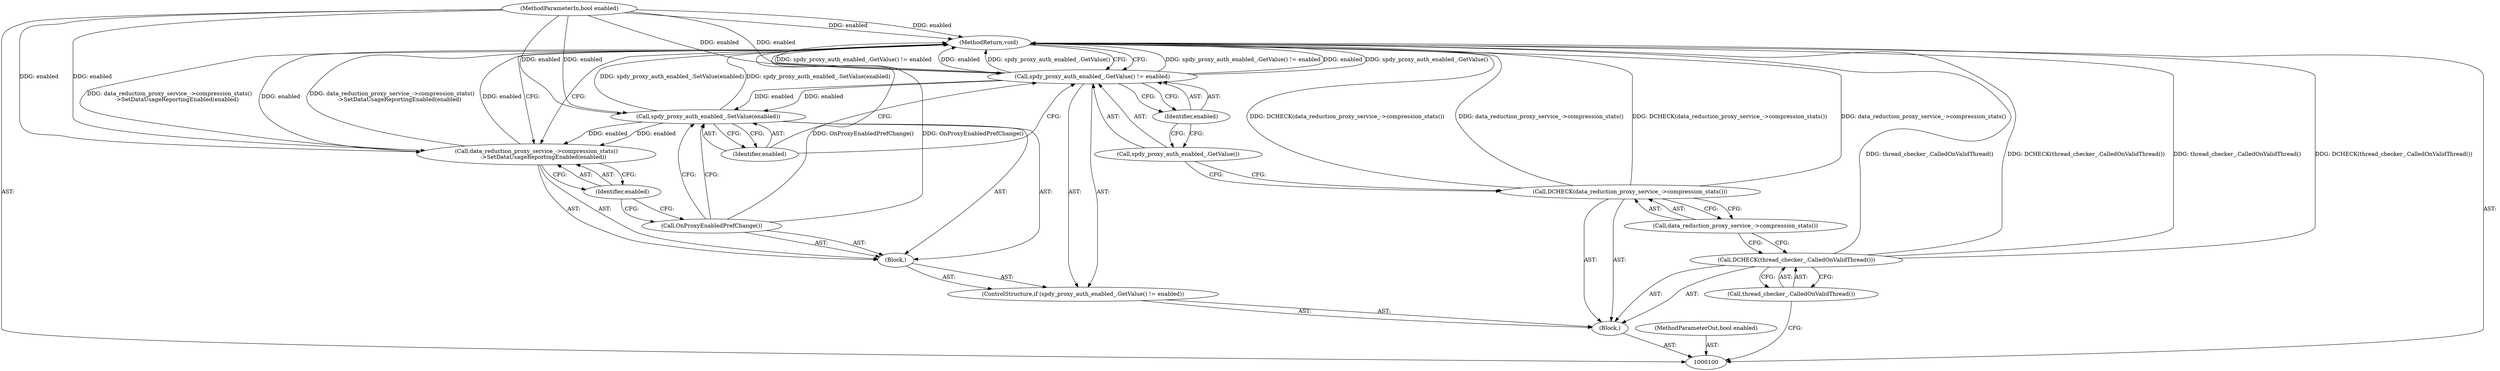 digraph "1_Chrome_c995d4fe5e96f4d6d4a88b7867279b08e72d2579_10" {
"1000117" [label="(MethodReturn,void)"];
"1000101" [label="(MethodParameterIn,bool enabled)"];
"1000150" [label="(MethodParameterOut,bool enabled)"];
"1000102" [label="(Block,)"];
"1000104" [label="(Call,thread_checker_.CalledOnValidThread())"];
"1000103" [label="(Call,DCHECK(thread_checker_.CalledOnValidThread()))"];
"1000106" [label="(Call,data_reduction_proxy_service_->compression_stats())"];
"1000105" [label="(Call,DCHECK(data_reduction_proxy_service_->compression_stats()))"];
"1000107" [label="(ControlStructure,if (spdy_proxy_auth_enabled_.GetValue() != enabled))"];
"1000110" [label="(Identifier,enabled)"];
"1000111" [label="(Block,)"];
"1000108" [label="(Call,spdy_proxy_auth_enabled_.GetValue() != enabled)"];
"1000109" [label="(Call,spdy_proxy_auth_enabled_.GetValue())"];
"1000113" [label="(Identifier,enabled)"];
"1000112" [label="(Call,spdy_proxy_auth_enabled_.SetValue(enabled))"];
"1000114" [label="(Call,OnProxyEnabledPrefChange())"];
"1000115" [label="(Call,data_reduction_proxy_service_->compression_stats()\n        ->SetDataUsageReportingEnabled(enabled))"];
"1000116" [label="(Identifier,enabled)"];
"1000117" -> "1000100"  [label="AST: "];
"1000117" -> "1000115"  [label="CFG: "];
"1000117" -> "1000108"  [label="CFG: "];
"1000108" -> "1000117"  [label="DDG: spdy_proxy_auth_enabled_.GetValue() != enabled"];
"1000108" -> "1000117"  [label="DDG: enabled"];
"1000108" -> "1000117"  [label="DDG: spdy_proxy_auth_enabled_.GetValue()"];
"1000103" -> "1000117"  [label="DDG: thread_checker_.CalledOnValidThread()"];
"1000103" -> "1000117"  [label="DDG: DCHECK(thread_checker_.CalledOnValidThread())"];
"1000105" -> "1000117"  [label="DDG: DCHECK(data_reduction_proxy_service_->compression_stats())"];
"1000105" -> "1000117"  [label="DDG: data_reduction_proxy_service_->compression_stats()"];
"1000114" -> "1000117"  [label="DDG: OnProxyEnabledPrefChange()"];
"1000115" -> "1000117"  [label="DDG: data_reduction_proxy_service_->compression_stats()\n        ->SetDataUsageReportingEnabled(enabled)"];
"1000115" -> "1000117"  [label="DDG: enabled"];
"1000112" -> "1000117"  [label="DDG: spdy_proxy_auth_enabled_.SetValue(enabled)"];
"1000101" -> "1000117"  [label="DDG: enabled"];
"1000101" -> "1000100"  [label="AST: "];
"1000101" -> "1000117"  [label="DDG: enabled"];
"1000101" -> "1000108"  [label="DDG: enabled"];
"1000101" -> "1000112"  [label="DDG: enabled"];
"1000101" -> "1000115"  [label="DDG: enabled"];
"1000150" -> "1000100"  [label="AST: "];
"1000102" -> "1000100"  [label="AST: "];
"1000103" -> "1000102"  [label="AST: "];
"1000105" -> "1000102"  [label="AST: "];
"1000107" -> "1000102"  [label="AST: "];
"1000104" -> "1000103"  [label="AST: "];
"1000104" -> "1000100"  [label="CFG: "];
"1000103" -> "1000104"  [label="CFG: "];
"1000103" -> "1000102"  [label="AST: "];
"1000103" -> "1000104"  [label="CFG: "];
"1000104" -> "1000103"  [label="AST: "];
"1000106" -> "1000103"  [label="CFG: "];
"1000103" -> "1000117"  [label="DDG: thread_checker_.CalledOnValidThread()"];
"1000103" -> "1000117"  [label="DDG: DCHECK(thread_checker_.CalledOnValidThread())"];
"1000106" -> "1000105"  [label="AST: "];
"1000106" -> "1000103"  [label="CFG: "];
"1000105" -> "1000106"  [label="CFG: "];
"1000105" -> "1000102"  [label="AST: "];
"1000105" -> "1000106"  [label="CFG: "];
"1000106" -> "1000105"  [label="AST: "];
"1000109" -> "1000105"  [label="CFG: "];
"1000105" -> "1000117"  [label="DDG: DCHECK(data_reduction_proxy_service_->compression_stats())"];
"1000105" -> "1000117"  [label="DDG: data_reduction_proxy_service_->compression_stats()"];
"1000107" -> "1000102"  [label="AST: "];
"1000108" -> "1000107"  [label="AST: "];
"1000111" -> "1000107"  [label="AST: "];
"1000110" -> "1000108"  [label="AST: "];
"1000110" -> "1000109"  [label="CFG: "];
"1000108" -> "1000110"  [label="CFG: "];
"1000111" -> "1000107"  [label="AST: "];
"1000112" -> "1000111"  [label="AST: "];
"1000114" -> "1000111"  [label="AST: "];
"1000115" -> "1000111"  [label="AST: "];
"1000108" -> "1000107"  [label="AST: "];
"1000108" -> "1000110"  [label="CFG: "];
"1000109" -> "1000108"  [label="AST: "];
"1000110" -> "1000108"  [label="AST: "];
"1000113" -> "1000108"  [label="CFG: "];
"1000117" -> "1000108"  [label="CFG: "];
"1000108" -> "1000117"  [label="DDG: spdy_proxy_auth_enabled_.GetValue() != enabled"];
"1000108" -> "1000117"  [label="DDG: enabled"];
"1000108" -> "1000117"  [label="DDG: spdy_proxy_auth_enabled_.GetValue()"];
"1000101" -> "1000108"  [label="DDG: enabled"];
"1000108" -> "1000112"  [label="DDG: enabled"];
"1000109" -> "1000108"  [label="AST: "];
"1000109" -> "1000105"  [label="CFG: "];
"1000110" -> "1000109"  [label="CFG: "];
"1000113" -> "1000112"  [label="AST: "];
"1000113" -> "1000108"  [label="CFG: "];
"1000112" -> "1000113"  [label="CFG: "];
"1000112" -> "1000111"  [label="AST: "];
"1000112" -> "1000113"  [label="CFG: "];
"1000113" -> "1000112"  [label="AST: "];
"1000114" -> "1000112"  [label="CFG: "];
"1000112" -> "1000117"  [label="DDG: spdy_proxy_auth_enabled_.SetValue(enabled)"];
"1000108" -> "1000112"  [label="DDG: enabled"];
"1000101" -> "1000112"  [label="DDG: enabled"];
"1000112" -> "1000115"  [label="DDG: enabled"];
"1000114" -> "1000111"  [label="AST: "];
"1000114" -> "1000112"  [label="CFG: "];
"1000116" -> "1000114"  [label="CFG: "];
"1000114" -> "1000117"  [label="DDG: OnProxyEnabledPrefChange()"];
"1000115" -> "1000111"  [label="AST: "];
"1000115" -> "1000116"  [label="CFG: "];
"1000116" -> "1000115"  [label="AST: "];
"1000117" -> "1000115"  [label="CFG: "];
"1000115" -> "1000117"  [label="DDG: data_reduction_proxy_service_->compression_stats()\n        ->SetDataUsageReportingEnabled(enabled)"];
"1000115" -> "1000117"  [label="DDG: enabled"];
"1000112" -> "1000115"  [label="DDG: enabled"];
"1000101" -> "1000115"  [label="DDG: enabled"];
"1000116" -> "1000115"  [label="AST: "];
"1000116" -> "1000114"  [label="CFG: "];
"1000115" -> "1000116"  [label="CFG: "];
}
